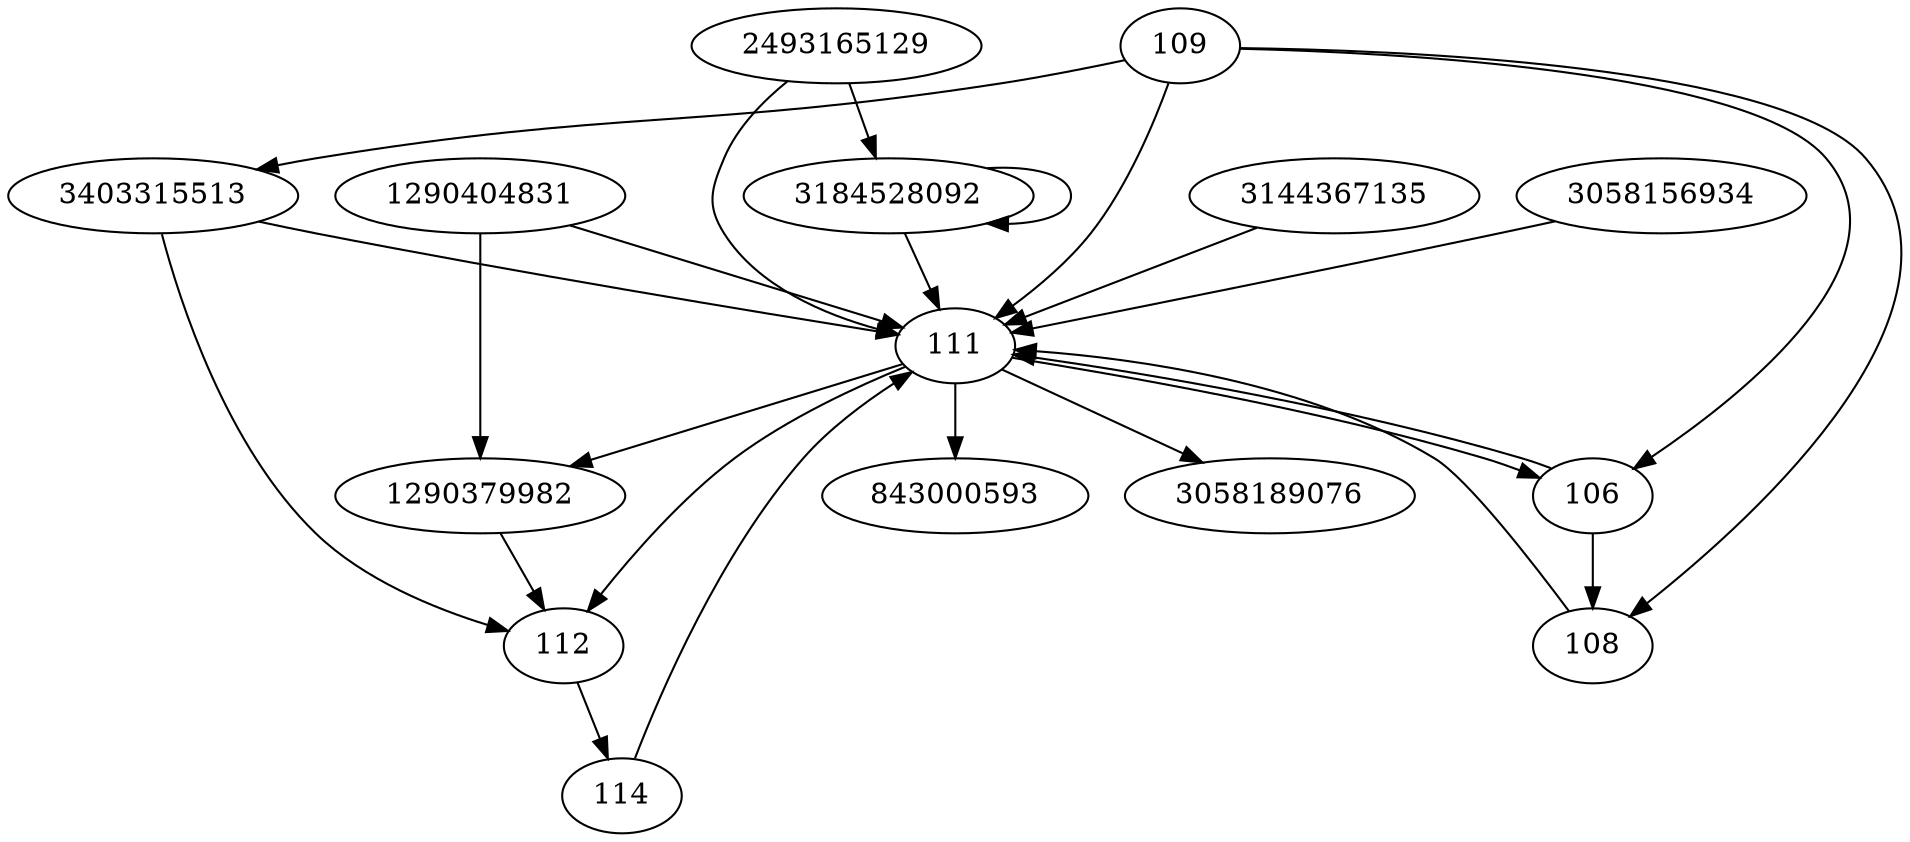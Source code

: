 digraph  {
3144367135;
3058156934;
2493165129;
106;
108;
109;
1290379982;
111;
112;
843000593;
114;
3058189076;
3403315513;
3184528092;
1290404831;
3144367135 -> 111;
3058156934 -> 111;
2493165129 -> 111;
2493165129 -> 3184528092;
106 -> 111;
106 -> 108;
108 -> 111;
109 -> 106;
109 -> 108;
109 -> 3403315513;
109 -> 111;
1290379982 -> 112;
111 -> 1290379982;
111 -> 3058189076;
111 -> 106;
111 -> 843000593;
111 -> 112;
112 -> 114;
114 -> 111;
3403315513 -> 111;
3403315513 -> 112;
3184528092 -> 111;
3184528092 -> 3184528092;
1290404831 -> 111;
1290404831 -> 1290379982;
}
